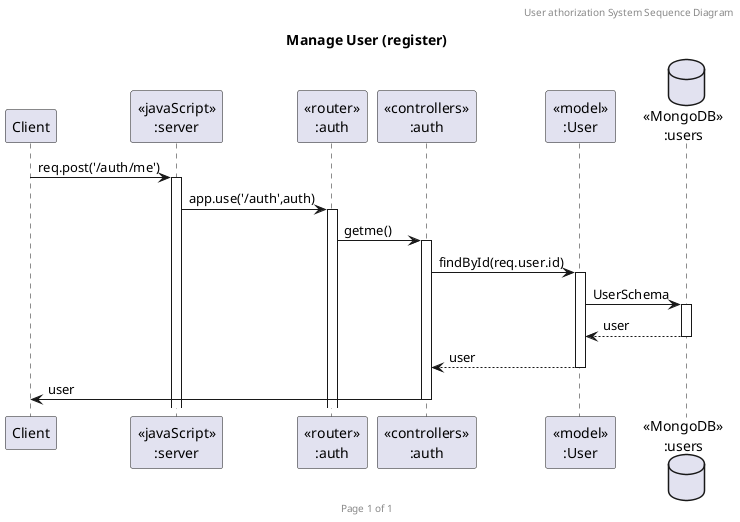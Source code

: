 @startuml Manage User (register)

header User athorization System Sequence Diagram
footer Page %page% of %lastpage%
title "Manage User (register)"

participant "Client" as client
participant "<<javaScript>>\n:server" as server
participant "<<router>>\n:auth" as routerAuth
participant "<<controllers>>\n:auth" as controllersAuth
participant "<<model>>\n:User" as modelUser
database "<<MongoDB>>\n:users" as usersDatabase

client->server ++:req.post('/auth/me')
server->routerAuth ++:app.use('/auth',auth)
routerAuth -> controllersAuth ++:getme()
controllersAuth->modelUser ++:findById(req.user.id)
modelUser ->usersDatabase ++: UserSchema
usersDatabase --> modelUser --: user
controllersAuth <-- modelUser --:user
controllersAuth->client --:user

@enduml